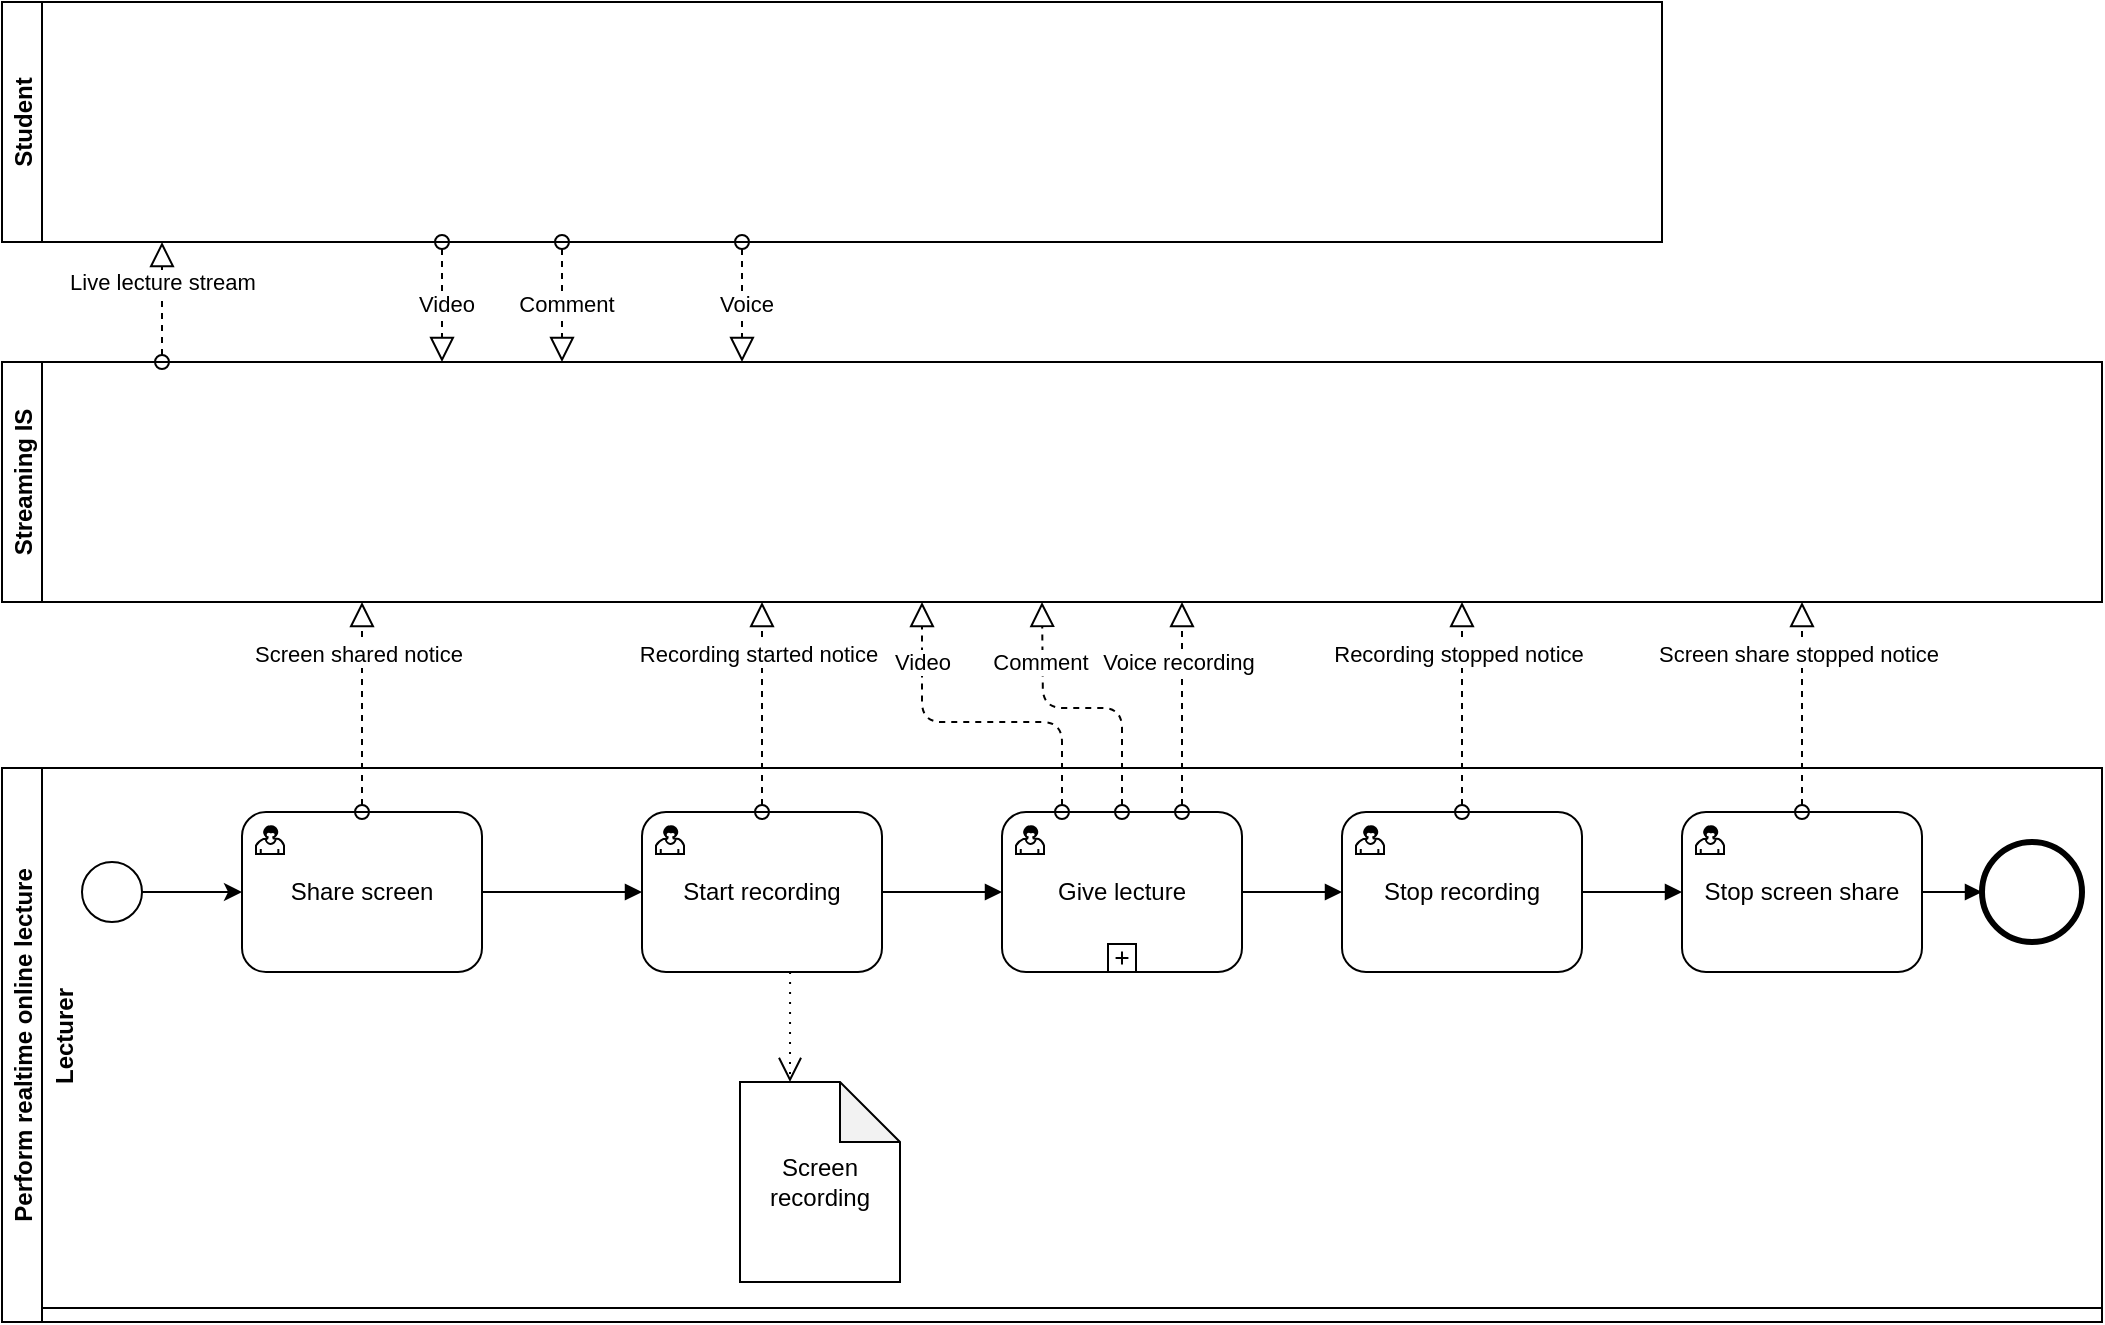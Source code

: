 <mxfile version="13.7.9" type="github">
  <diagram name="Page-1" id="2a216829-ef6e-dabb-86c1-c78162f3ba2b">
    <mxGraphModel dx="815" dy="431" grid="1" gridSize="10" guides="1" tooltips="1" connect="1" arrows="1" fold="1" page="1" pageScale="1" pageWidth="1169" pageHeight="827" background="#ffffff" math="0" shadow="0">
      <root>
        <mxCell id="0" />
        <mxCell id="1" parent="0" />
        <mxCell id="E2MfJ3g03w7xL6Gh8cpz-1" value="Student" style="swimlane;startSize=20;horizontal=0;" vertex="1" parent="1">
          <mxGeometry x="200" y="30" width="830" height="120" as="geometry" />
        </mxCell>
        <mxCell id="E2MfJ3g03w7xL6Gh8cpz-3" value="Streaming IS" style="swimlane;startSize=20;horizontal=0;" vertex="1" parent="1">
          <mxGeometry x="200" y="210" width="1050" height="120" as="geometry" />
        </mxCell>
        <mxCell id="E2MfJ3g03w7xL6Gh8cpz-5" value="Perform realtime online lecture" style="swimlane;startSize=20;horizontal=0;" vertex="1" parent="1">
          <mxGeometry x="200" y="413" width="1050" height="277" as="geometry" />
        </mxCell>
        <mxCell id="E2MfJ3g03w7xL6Gh8cpz-12" value="Lecturer" style="swimlane;html=1;horizontal=0;swimlaneLine=0;" vertex="1" parent="E2MfJ3g03w7xL6Gh8cpz-5">
          <mxGeometry x="20" width="1030" height="270" as="geometry" />
        </mxCell>
        <mxCell id="E2MfJ3g03w7xL6Gh8cpz-27" style="edgeStyle=orthogonalEdgeStyle;rounded=0;orthogonalLoop=1;jettySize=auto;html=1;entryX=0;entryY=0.5;entryDx=0;entryDy=0;startArrow=none;startFill=0;endArrow=block;endFill=1;" edge="1" parent="E2MfJ3g03w7xL6Gh8cpz-12" source="E2MfJ3g03w7xL6Gh8cpz-9" target="E2MfJ3g03w7xL6Gh8cpz-24">
          <mxGeometry relative="1" as="geometry" />
        </mxCell>
        <mxCell id="E2MfJ3g03w7xL6Gh8cpz-9" value="Start recording" style="html=1;whiteSpace=wrap;rounded=1;dropTarget=0;" vertex="1" parent="E2MfJ3g03w7xL6Gh8cpz-12">
          <mxGeometry x="300" y="22" width="120" height="80" as="geometry" />
        </mxCell>
        <mxCell id="E2MfJ3g03w7xL6Gh8cpz-10" value="" style="html=1;shape=mxgraph.bpmn.user_task;outlineConnect=0;" vertex="1" parent="E2MfJ3g03w7xL6Gh8cpz-9">
          <mxGeometry width="14" height="14" relative="1" as="geometry">
            <mxPoint x="7" y="7" as="offset" />
          </mxGeometry>
        </mxCell>
        <mxCell id="E2MfJ3g03w7xL6Gh8cpz-13" style="edgeStyle=orthogonalEdgeStyle;rounded=0;orthogonalLoop=1;jettySize=auto;html=1;entryX=0;entryY=0.5;entryDx=0;entryDy=0;" edge="1" parent="E2MfJ3g03w7xL6Gh8cpz-12" source="E2MfJ3g03w7xL6Gh8cpz-8" target="E2MfJ3g03w7xL6Gh8cpz-30">
          <mxGeometry relative="1" as="geometry">
            <mxPoint x="130" y="62" as="targetPoint" />
          </mxGeometry>
        </mxCell>
        <mxCell id="E2MfJ3g03w7xL6Gh8cpz-8" value="" style="shape=mxgraph.bpmn.shape;html=1;verticalLabelPosition=bottom;labelBackgroundColor=#ffffff;verticalAlign=top;align=center;perimeter=ellipsePerimeter;outlineConnect=0;outline=standard;symbol=general;" vertex="1" parent="E2MfJ3g03w7xL6Gh8cpz-12">
          <mxGeometry x="20" y="47" width="30" height="30" as="geometry" />
        </mxCell>
        <mxCell id="E2MfJ3g03w7xL6Gh8cpz-19" value="Screen recording" style="shape=note;whiteSpace=wrap;html=1;backgroundOutline=1;darkOpacity=0.05;" vertex="1" parent="E2MfJ3g03w7xL6Gh8cpz-12">
          <mxGeometry x="349" y="157" width="80" height="100" as="geometry" />
        </mxCell>
        <mxCell id="E2MfJ3g03w7xL6Gh8cpz-20" value="" style="startArrow=none;startFill=0;startSize=7;endArrow=open;endFill=0;endSize=10;dashed=1;html=1;exitX=0.617;exitY=1;exitDx=0;exitDy=0;entryX=0;entryY=0;entryDx=25;entryDy=0;entryPerimeter=0;edgeStyle=orthogonalEdgeStyle;dashPattern=1 4;exitPerimeter=0;" edge="1" parent="E2MfJ3g03w7xL6Gh8cpz-12" source="E2MfJ3g03w7xL6Gh8cpz-9" target="E2MfJ3g03w7xL6Gh8cpz-19">
          <mxGeometry width="100" relative="1" as="geometry">
            <mxPoint x="200" y="32" as="sourcePoint" />
            <mxPoint x="200" y="-74" as="targetPoint" />
          </mxGeometry>
        </mxCell>
        <mxCell id="E2MfJ3g03w7xL6Gh8cpz-36" style="edgeStyle=orthogonalEdgeStyle;rounded=0;orthogonalLoop=1;jettySize=auto;html=1;startArrow=none;startFill=0;endArrow=block;endFill=1;exitX=1;exitY=0.5;exitDx=0;exitDy=0;entryX=0;entryY=0.5;entryDx=0;entryDy=0;" edge="1" parent="E2MfJ3g03w7xL6Gh8cpz-12" source="E2MfJ3g03w7xL6Gh8cpz-24" target="E2MfJ3g03w7xL6Gh8cpz-37">
          <mxGeometry relative="1" as="geometry">
            <mxPoint x="640" y="62" as="targetPoint" />
          </mxGeometry>
        </mxCell>
        <mxCell id="E2MfJ3g03w7xL6Gh8cpz-24" value="Give lecture" style="html=1;whiteSpace=wrap;rounded=1;dropTarget=0;" vertex="1" parent="E2MfJ3g03w7xL6Gh8cpz-12">
          <mxGeometry x="480" y="22" width="120" height="80" as="geometry" />
        </mxCell>
        <mxCell id="E2MfJ3g03w7xL6Gh8cpz-25" value="" style="html=1;shape=mxgraph.bpmn.user_task;outlineConnect=0;" vertex="1" parent="E2MfJ3g03w7xL6Gh8cpz-24">
          <mxGeometry width="14" height="14" relative="1" as="geometry">
            <mxPoint x="7" y="7" as="offset" />
          </mxGeometry>
        </mxCell>
        <mxCell id="E2MfJ3g03w7xL6Gh8cpz-26" value="" style="html=1;shape=plus;outlineConnect=0;" vertex="1" parent="E2MfJ3g03w7xL6Gh8cpz-24">
          <mxGeometry x="0.5" y="1" width="14" height="14" relative="1" as="geometry">
            <mxPoint x="-7" y="-14" as="offset" />
          </mxGeometry>
        </mxCell>
        <mxCell id="E2MfJ3g03w7xL6Gh8cpz-32" style="edgeStyle=orthogonalEdgeStyle;rounded=0;orthogonalLoop=1;jettySize=auto;html=1;entryX=0;entryY=0.5;entryDx=0;entryDy=0;startArrow=none;startFill=0;endArrow=block;endFill=1;" edge="1" parent="E2MfJ3g03w7xL6Gh8cpz-12" source="E2MfJ3g03w7xL6Gh8cpz-30" target="E2MfJ3g03w7xL6Gh8cpz-9">
          <mxGeometry relative="1" as="geometry" />
        </mxCell>
        <mxCell id="E2MfJ3g03w7xL6Gh8cpz-30" value="Share screen" style="html=1;whiteSpace=wrap;rounded=1;dropTarget=0;" vertex="1" parent="E2MfJ3g03w7xL6Gh8cpz-12">
          <mxGeometry x="100" y="22" width="120" height="80" as="geometry" />
        </mxCell>
        <mxCell id="E2MfJ3g03w7xL6Gh8cpz-31" value="" style="html=1;shape=mxgraph.bpmn.user_task;outlineConnect=0;" vertex="1" parent="E2MfJ3g03w7xL6Gh8cpz-30">
          <mxGeometry width="14" height="14" relative="1" as="geometry">
            <mxPoint x="7" y="7" as="offset" />
          </mxGeometry>
        </mxCell>
        <mxCell id="E2MfJ3g03w7xL6Gh8cpz-35" value="" style="shape=mxgraph.bpmn.shape;html=1;verticalLabelPosition=bottom;labelBackgroundColor=#ffffff;verticalAlign=top;align=center;perimeter=ellipsePerimeter;outlineConnect=0;outline=end;symbol=general;" vertex="1" parent="E2MfJ3g03w7xL6Gh8cpz-12">
          <mxGeometry x="970" y="37" width="50" height="50" as="geometry" />
        </mxCell>
        <mxCell id="E2MfJ3g03w7xL6Gh8cpz-51" style="edgeStyle=orthogonalEdgeStyle;rounded=0;orthogonalLoop=1;jettySize=auto;html=1;startArrow=none;startFill=0;endArrow=block;endFill=1;entryX=0;entryY=0.5;entryDx=0;entryDy=0;" edge="1" parent="E2MfJ3g03w7xL6Gh8cpz-12" source="E2MfJ3g03w7xL6Gh8cpz-37" target="E2MfJ3g03w7xL6Gh8cpz-54">
          <mxGeometry relative="1" as="geometry">
            <mxPoint x="810" y="62" as="targetPoint" />
          </mxGeometry>
        </mxCell>
        <mxCell id="E2MfJ3g03w7xL6Gh8cpz-37" value="Stop recording" style="html=1;whiteSpace=wrap;rounded=1;dropTarget=0;" vertex="1" parent="E2MfJ3g03w7xL6Gh8cpz-12">
          <mxGeometry x="650" y="22" width="120" height="80" as="geometry" />
        </mxCell>
        <mxCell id="E2MfJ3g03w7xL6Gh8cpz-38" value="" style="html=1;shape=mxgraph.bpmn.user_task;outlineConnect=0;" vertex="1" parent="E2MfJ3g03w7xL6Gh8cpz-37">
          <mxGeometry width="14" height="14" relative="1" as="geometry">
            <mxPoint x="7" y="7" as="offset" />
          </mxGeometry>
        </mxCell>
        <mxCell id="E2MfJ3g03w7xL6Gh8cpz-58" style="edgeStyle=orthogonalEdgeStyle;rounded=0;orthogonalLoop=1;jettySize=auto;html=1;entryX=0;entryY=0.5;entryDx=0;entryDy=0;startArrow=none;startFill=0;endArrow=block;endFill=1;" edge="1" parent="E2MfJ3g03w7xL6Gh8cpz-12" source="E2MfJ3g03w7xL6Gh8cpz-54" target="E2MfJ3g03w7xL6Gh8cpz-35">
          <mxGeometry relative="1" as="geometry" />
        </mxCell>
        <mxCell id="E2MfJ3g03w7xL6Gh8cpz-54" value="Stop screen share" style="html=1;whiteSpace=wrap;rounded=1;dropTarget=0;" vertex="1" parent="E2MfJ3g03w7xL6Gh8cpz-12">
          <mxGeometry x="820" y="22" width="120" height="80" as="geometry" />
        </mxCell>
        <mxCell id="E2MfJ3g03w7xL6Gh8cpz-55" value="" style="html=1;shape=mxgraph.bpmn.user_task;outlineConnect=0;" vertex="1" parent="E2MfJ3g03w7xL6Gh8cpz-54">
          <mxGeometry width="14" height="14" relative="1" as="geometry">
            <mxPoint x="7" y="7" as="offset" />
          </mxGeometry>
        </mxCell>
        <mxCell id="E2MfJ3g03w7xL6Gh8cpz-14" value="" style="startArrow=oval;startFill=0;startSize=7;endArrow=block;endFill=0;endSize=10;dashed=1;html=1;exitX=0.5;exitY=0;exitDx=0;exitDy=0;" edge="1" parent="1" source="E2MfJ3g03w7xL6Gh8cpz-9">
          <mxGeometry width="100" relative="1" as="geometry">
            <mxPoint x="30" y="330" as="sourcePoint" />
            <mxPoint x="580" y="330" as="targetPoint" />
          </mxGeometry>
        </mxCell>
        <mxCell id="E2MfJ3g03w7xL6Gh8cpz-15" value="Recording started notice" style="edgeLabel;html=1;align=center;verticalAlign=middle;resizable=0;points=[];" vertex="1" connectable="0" parent="E2MfJ3g03w7xL6Gh8cpz-14">
          <mxGeometry x="0.509" y="2" relative="1" as="geometry">
            <mxPoint as="offset" />
          </mxGeometry>
        </mxCell>
        <mxCell id="E2MfJ3g03w7xL6Gh8cpz-28" value="" style="startArrow=oval;startFill=0;startSize=7;endArrow=block;endFill=0;endSize=10;dashed=1;html=1;exitX=0.5;exitY=0;exitDx=0;exitDy=0;edgeStyle=orthogonalEdgeStyle;" edge="1" parent="1" source="E2MfJ3g03w7xL6Gh8cpz-24">
          <mxGeometry width="100" relative="1" as="geometry">
            <mxPoint x="420" y="445" as="sourcePoint" />
            <mxPoint x="720" y="330" as="targetPoint" />
          </mxGeometry>
        </mxCell>
        <mxCell id="E2MfJ3g03w7xL6Gh8cpz-29" value="Comment" style="edgeLabel;html=1;align=center;verticalAlign=middle;resizable=0;points=[];" vertex="1" connectable="0" parent="E2MfJ3g03w7xL6Gh8cpz-28">
          <mxGeometry x="0.509" y="2" relative="1" as="geometry">
            <mxPoint y="-5.29" as="offset" />
          </mxGeometry>
        </mxCell>
        <mxCell id="E2MfJ3g03w7xL6Gh8cpz-33" value="" style="startArrow=oval;startFill=0;startSize=7;endArrow=block;endFill=0;endSize=10;dashed=1;html=1;exitX=0.75;exitY=0;exitDx=0;exitDy=0;" edge="1" parent="1" source="E2MfJ3g03w7xL6Gh8cpz-24">
          <mxGeometry width="100" relative="1" as="geometry">
            <mxPoint x="740" y="445" as="sourcePoint" />
            <mxPoint x="790" y="330" as="targetPoint" />
          </mxGeometry>
        </mxCell>
        <mxCell id="E2MfJ3g03w7xL6Gh8cpz-34" value="Voice recording" style="edgeLabel;html=1;align=center;verticalAlign=middle;resizable=0;points=[];" vertex="1" connectable="0" parent="E2MfJ3g03w7xL6Gh8cpz-33">
          <mxGeometry x="0.509" y="2" relative="1" as="geometry">
            <mxPoint y="4" as="offset" />
          </mxGeometry>
        </mxCell>
        <mxCell id="E2MfJ3g03w7xL6Gh8cpz-39" value="" style="startArrow=oval;startFill=0;startSize=7;endArrow=block;endFill=0;endSize=10;dashed=1;html=1;exitX=0.5;exitY=0;exitDx=0;exitDy=0;" edge="1" parent="1" source="E2MfJ3g03w7xL6Gh8cpz-30">
          <mxGeometry width="100" relative="1" as="geometry">
            <mxPoint x="590" y="445" as="sourcePoint" />
            <mxPoint x="380" y="330" as="targetPoint" />
          </mxGeometry>
        </mxCell>
        <mxCell id="E2MfJ3g03w7xL6Gh8cpz-40" value="Screen shared notice" style="edgeLabel;html=1;align=center;verticalAlign=middle;resizable=0;points=[];" vertex="1" connectable="0" parent="E2MfJ3g03w7xL6Gh8cpz-39">
          <mxGeometry x="0.509" y="2" relative="1" as="geometry">
            <mxPoint as="offset" />
          </mxGeometry>
        </mxCell>
        <mxCell id="E2MfJ3g03w7xL6Gh8cpz-41" value="" style="startArrow=oval;startFill=0;startSize=7;endArrow=block;endFill=0;endSize=10;dashed=1;html=1;" edge="1" parent="1">
          <mxGeometry width="100" relative="1" as="geometry">
            <mxPoint x="480" y="150" as="sourcePoint" />
            <mxPoint x="480" y="210" as="targetPoint" />
          </mxGeometry>
        </mxCell>
        <mxCell id="E2MfJ3g03w7xL6Gh8cpz-42" value="Comment" style="edgeLabel;html=1;align=center;verticalAlign=middle;resizable=0;points=[];" vertex="1" connectable="0" parent="E2MfJ3g03w7xL6Gh8cpz-41">
          <mxGeometry x="0.509" y="2" relative="1" as="geometry">
            <mxPoint y="-15" as="offset" />
          </mxGeometry>
        </mxCell>
        <mxCell id="E2MfJ3g03w7xL6Gh8cpz-43" value="" style="startArrow=oval;startFill=0;startSize=7;endArrow=block;endFill=0;endSize=10;dashed=1;html=1;" edge="1" parent="1">
          <mxGeometry width="100" relative="1" as="geometry">
            <mxPoint x="570" y="150" as="sourcePoint" />
            <mxPoint x="570" y="210" as="targetPoint" />
          </mxGeometry>
        </mxCell>
        <mxCell id="E2MfJ3g03w7xL6Gh8cpz-44" value="Voice" style="edgeLabel;html=1;align=center;verticalAlign=middle;resizable=0;points=[];" vertex="1" connectable="0" parent="E2MfJ3g03w7xL6Gh8cpz-43">
          <mxGeometry x="0.509" y="2" relative="1" as="geometry">
            <mxPoint y="-15" as="offset" />
          </mxGeometry>
        </mxCell>
        <mxCell id="E2MfJ3g03w7xL6Gh8cpz-47" value="" style="startArrow=oval;startFill=0;startSize=7;endArrow=block;endFill=0;endSize=10;dashed=1;html=1;" edge="1" parent="1">
          <mxGeometry width="100" relative="1" as="geometry">
            <mxPoint x="280" y="210" as="sourcePoint" />
            <mxPoint x="280" y="150" as="targetPoint" />
          </mxGeometry>
        </mxCell>
        <mxCell id="E2MfJ3g03w7xL6Gh8cpz-48" value="Live lecture stream" style="edgeLabel;html=1;align=center;verticalAlign=middle;resizable=0;points=[];" vertex="1" connectable="0" parent="E2MfJ3g03w7xL6Gh8cpz-47">
          <mxGeometry x="0.509" y="2" relative="1" as="geometry">
            <mxPoint x="2" y="5" as="offset" />
          </mxGeometry>
        </mxCell>
        <mxCell id="E2MfJ3g03w7xL6Gh8cpz-52" value="" style="startArrow=oval;startFill=0;startSize=7;endArrow=block;endFill=0;endSize=10;dashed=1;html=1;exitX=0.5;exitY=0;exitDx=0;exitDy=0;" edge="1" parent="1" source="E2MfJ3g03w7xL6Gh8cpz-37">
          <mxGeometry width="100" relative="1" as="geometry">
            <mxPoint x="390" y="445" as="sourcePoint" />
            <mxPoint x="930" y="330" as="targetPoint" />
          </mxGeometry>
        </mxCell>
        <mxCell id="E2MfJ3g03w7xL6Gh8cpz-53" value="Recording stopped notice" style="edgeLabel;html=1;align=center;verticalAlign=middle;resizable=0;points=[];" vertex="1" connectable="0" parent="E2MfJ3g03w7xL6Gh8cpz-52">
          <mxGeometry x="0.509" y="2" relative="1" as="geometry">
            <mxPoint as="offset" />
          </mxGeometry>
        </mxCell>
        <mxCell id="E2MfJ3g03w7xL6Gh8cpz-56" value="" style="startArrow=oval;startFill=0;startSize=7;endArrow=block;endFill=0;endSize=10;dashed=1;html=1;exitX=0.5;exitY=0;exitDx=0;exitDy=0;" edge="1" parent="1" source="E2MfJ3g03w7xL6Gh8cpz-54">
          <mxGeometry width="100" relative="1" as="geometry">
            <mxPoint x="940" y="445" as="sourcePoint" />
            <mxPoint x="1100" y="330" as="targetPoint" />
          </mxGeometry>
        </mxCell>
        <mxCell id="E2MfJ3g03w7xL6Gh8cpz-57" value="Screen share stopped notice" style="edgeLabel;html=1;align=center;verticalAlign=middle;resizable=0;points=[];" vertex="1" connectable="0" parent="E2MfJ3g03w7xL6Gh8cpz-56">
          <mxGeometry x="0.509" y="2" relative="1" as="geometry">
            <mxPoint as="offset" />
          </mxGeometry>
        </mxCell>
        <mxCell id="E2MfJ3g03w7xL6Gh8cpz-59" value="" style="startArrow=oval;startFill=0;startSize=7;endArrow=block;endFill=0;endSize=10;dashed=1;html=1;" edge="1" parent="1">
          <mxGeometry width="100" relative="1" as="geometry">
            <mxPoint x="420" y="150" as="sourcePoint" />
            <mxPoint x="420" y="210" as="targetPoint" />
          </mxGeometry>
        </mxCell>
        <mxCell id="E2MfJ3g03w7xL6Gh8cpz-60" value="Video" style="edgeLabel;html=1;align=center;verticalAlign=middle;resizable=0;points=[];" vertex="1" connectable="0" parent="E2MfJ3g03w7xL6Gh8cpz-59">
          <mxGeometry x="0.509" y="2" relative="1" as="geometry">
            <mxPoint y="-15" as="offset" />
          </mxGeometry>
        </mxCell>
        <mxCell id="E2MfJ3g03w7xL6Gh8cpz-61" value="" style="startArrow=oval;startFill=0;startSize=7;endArrow=block;endFill=0;endSize=10;dashed=1;html=1;exitX=0.25;exitY=0;exitDx=0;exitDy=0;edgeStyle=orthogonalEdgeStyle;" edge="1" parent="1" source="E2MfJ3g03w7xL6Gh8cpz-24">
          <mxGeometry width="100" relative="1" as="geometry">
            <mxPoint x="670" y="340" as="sourcePoint" />
            <mxPoint x="660" y="330" as="targetPoint" />
            <Array as="points">
              <mxPoint x="730" y="390" />
              <mxPoint x="660" y="390" />
            </Array>
          </mxGeometry>
        </mxCell>
        <mxCell id="E2MfJ3g03w7xL6Gh8cpz-62" value="Video" style="edgeLabel;html=1;align=center;verticalAlign=middle;resizable=0;points=[];" vertex="1" connectable="0" parent="E2MfJ3g03w7xL6Gh8cpz-61">
          <mxGeometry x="-0.113" y="1" relative="1" as="geometry">
            <mxPoint x="-37.29" y="-31.03" as="offset" />
          </mxGeometry>
        </mxCell>
      </root>
    </mxGraphModel>
  </diagram>
</mxfile>
